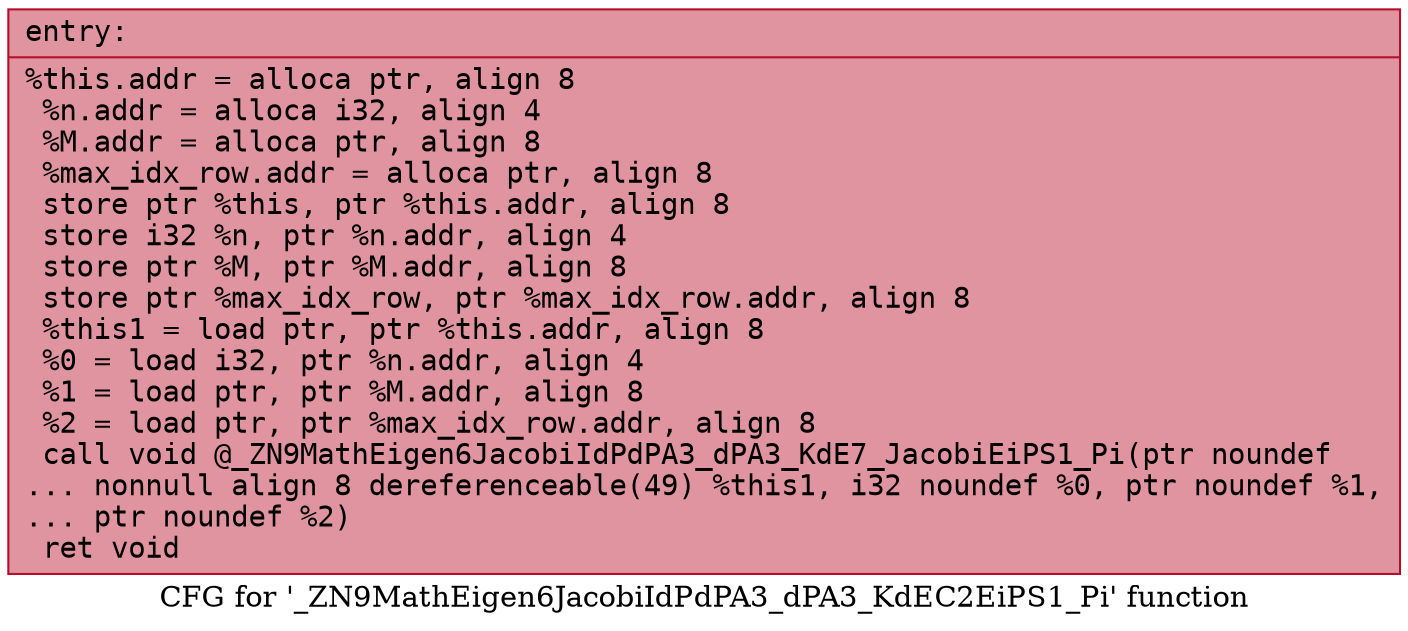 digraph "CFG for '_ZN9MathEigen6JacobiIdPdPA3_dPA3_KdEC2EiPS1_Pi' function" {
	label="CFG for '_ZN9MathEigen6JacobiIdPdPA3_dPA3_KdEC2EiPS1_Pi' function";

	Node0x56009243ee40 [shape=record,color="#b70d28ff", style=filled, fillcolor="#b70d2870" fontname="Courier",label="{entry:\l|  %this.addr = alloca ptr, align 8\l  %n.addr = alloca i32, align 4\l  %M.addr = alloca ptr, align 8\l  %max_idx_row.addr = alloca ptr, align 8\l  store ptr %this, ptr %this.addr, align 8\l  store i32 %n, ptr %n.addr, align 4\l  store ptr %M, ptr %M.addr, align 8\l  store ptr %max_idx_row, ptr %max_idx_row.addr, align 8\l  %this1 = load ptr, ptr %this.addr, align 8\l  %0 = load i32, ptr %n.addr, align 4\l  %1 = load ptr, ptr %M.addr, align 8\l  %2 = load ptr, ptr %max_idx_row.addr, align 8\l  call void @_ZN9MathEigen6JacobiIdPdPA3_dPA3_KdE7_JacobiEiPS1_Pi(ptr noundef\l... nonnull align 8 dereferenceable(49) %this1, i32 noundef %0, ptr noundef %1,\l... ptr noundef %2)\l  ret void\l}"];
}

